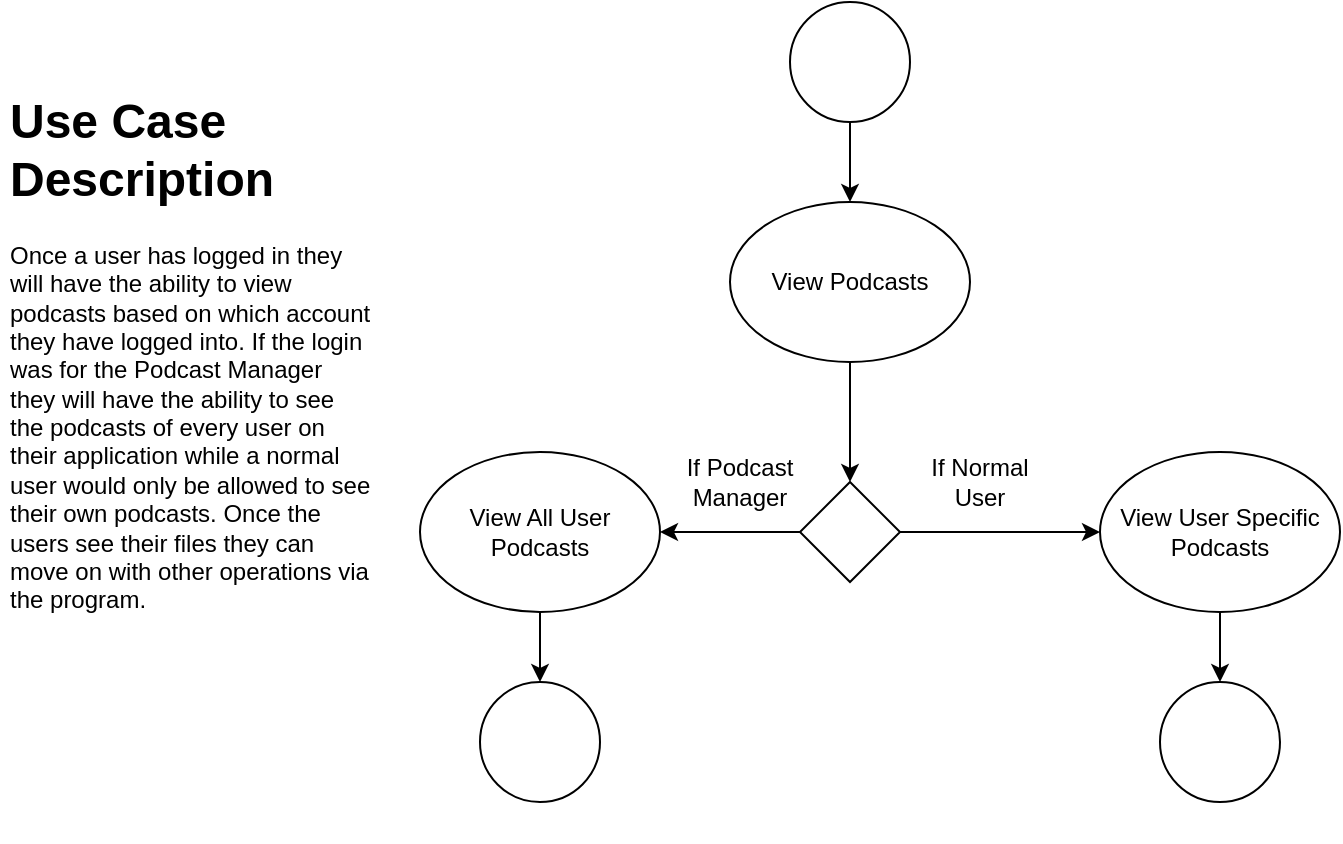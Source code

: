 <mxfile version="21.7.4" type="device">
  <diagram name="Page-1" id="5-9eP00wDvto8B_x-BCT">
    <mxGraphModel dx="910" dy="477" grid="1" gridSize="10" guides="1" tooltips="1" connect="1" arrows="1" fold="1" page="1" pageScale="1" pageWidth="850" pageHeight="1100" math="0" shadow="0">
      <root>
        <mxCell id="0" />
        <mxCell id="1" parent="0" />
        <mxCell id="T_accV0QKfrRkrqxcDgm-3" style="edgeStyle=orthogonalEdgeStyle;rounded=0;orthogonalLoop=1;jettySize=auto;html=1;entryX=0.5;entryY=0;entryDx=0;entryDy=0;" edge="1" parent="1" source="T_accV0QKfrRkrqxcDgm-1" target="T_accV0QKfrRkrqxcDgm-2">
          <mxGeometry relative="1" as="geometry" />
        </mxCell>
        <mxCell id="T_accV0QKfrRkrqxcDgm-1" value="" style="ellipse;whiteSpace=wrap;html=1;aspect=fixed;" vertex="1" parent="1">
          <mxGeometry x="395" y="90" width="60" height="60" as="geometry" />
        </mxCell>
        <mxCell id="T_accV0QKfrRkrqxcDgm-6" style="edgeStyle=orthogonalEdgeStyle;rounded=0;orthogonalLoop=1;jettySize=auto;html=1;entryX=0.5;entryY=0;entryDx=0;entryDy=0;" edge="1" parent="1" source="T_accV0QKfrRkrqxcDgm-2" target="T_accV0QKfrRkrqxcDgm-5">
          <mxGeometry relative="1" as="geometry" />
        </mxCell>
        <mxCell id="T_accV0QKfrRkrqxcDgm-2" value="View Podcasts" style="ellipse;whiteSpace=wrap;html=1;" vertex="1" parent="1">
          <mxGeometry x="365" y="190" width="120" height="80" as="geometry" />
        </mxCell>
        <mxCell id="T_accV0QKfrRkrqxcDgm-9" style="edgeStyle=orthogonalEdgeStyle;rounded=0;orthogonalLoop=1;jettySize=auto;html=1;" edge="1" parent="1" source="T_accV0QKfrRkrqxcDgm-5">
          <mxGeometry relative="1" as="geometry">
            <mxPoint x="550" y="355" as="targetPoint" />
          </mxGeometry>
        </mxCell>
        <mxCell id="T_accV0QKfrRkrqxcDgm-14" style="edgeStyle=orthogonalEdgeStyle;rounded=0;orthogonalLoop=1;jettySize=auto;html=1;entryX=1;entryY=0.5;entryDx=0;entryDy=0;" edge="1" parent="1" source="T_accV0QKfrRkrqxcDgm-5" target="T_accV0QKfrRkrqxcDgm-7">
          <mxGeometry relative="1" as="geometry" />
        </mxCell>
        <mxCell id="T_accV0QKfrRkrqxcDgm-5" value="" style="rhombus;whiteSpace=wrap;html=1;" vertex="1" parent="1">
          <mxGeometry x="400" y="330" width="50" height="50" as="geometry" />
        </mxCell>
        <mxCell id="T_accV0QKfrRkrqxcDgm-21" style="edgeStyle=orthogonalEdgeStyle;rounded=0;orthogonalLoop=1;jettySize=auto;html=1;entryX=0.5;entryY=0;entryDx=0;entryDy=0;" edge="1" parent="1" source="T_accV0QKfrRkrqxcDgm-7" target="T_accV0QKfrRkrqxcDgm-17">
          <mxGeometry relative="1" as="geometry" />
        </mxCell>
        <mxCell id="T_accV0QKfrRkrqxcDgm-7" value="View All User Podcasts" style="ellipse;whiteSpace=wrap;html=1;" vertex="1" parent="1">
          <mxGeometry x="210" y="315" width="120" height="80" as="geometry" />
        </mxCell>
        <mxCell id="T_accV0QKfrRkrqxcDgm-20" style="edgeStyle=orthogonalEdgeStyle;rounded=0;orthogonalLoop=1;jettySize=auto;html=1;entryX=0.5;entryY=0;entryDx=0;entryDy=0;" edge="1" parent="1" source="T_accV0QKfrRkrqxcDgm-10" target="T_accV0QKfrRkrqxcDgm-18">
          <mxGeometry relative="1" as="geometry" />
        </mxCell>
        <mxCell id="T_accV0QKfrRkrqxcDgm-10" value="View User Specific Podcasts" style="ellipse;whiteSpace=wrap;html=1;" vertex="1" parent="1">
          <mxGeometry x="550" y="315" width="120" height="80" as="geometry" />
        </mxCell>
        <mxCell id="T_accV0QKfrRkrqxcDgm-15" value="If Podcast Manager" style="text;html=1;strokeColor=none;fillColor=none;align=center;verticalAlign=middle;whiteSpace=wrap;rounded=0;" vertex="1" parent="1">
          <mxGeometry x="340" y="315" width="60" height="30" as="geometry" />
        </mxCell>
        <mxCell id="T_accV0QKfrRkrqxcDgm-16" value="If Normal User" style="text;html=1;strokeColor=none;fillColor=none;align=center;verticalAlign=middle;whiteSpace=wrap;rounded=0;" vertex="1" parent="1">
          <mxGeometry x="460" y="315" width="60" height="30" as="geometry" />
        </mxCell>
        <mxCell id="T_accV0QKfrRkrqxcDgm-17" value="" style="ellipse;whiteSpace=wrap;html=1;aspect=fixed;" vertex="1" parent="1">
          <mxGeometry x="240" y="430" width="60" height="60" as="geometry" />
        </mxCell>
        <mxCell id="T_accV0QKfrRkrqxcDgm-18" value="" style="ellipse;whiteSpace=wrap;html=1;aspect=fixed;" vertex="1" parent="1">
          <mxGeometry x="580" y="430" width="60" height="60" as="geometry" />
        </mxCell>
        <mxCell id="T_accV0QKfrRkrqxcDgm-23" value="&lt;h1&gt;Use Case Description&lt;/h1&gt;&lt;p&gt;Once a user has logged in they will have the ability to view podcasts based on which account they have logged into. If the login was for the Podcast Manager they will have the ability to see the podcasts of every user on their application while a normal user would only be allowed to see their own podcasts. Once the users see their files they can move on with other operations via the program.&lt;/p&gt;" style="text;html=1;strokeColor=none;fillColor=none;spacing=5;spacingTop=-20;whiteSpace=wrap;overflow=hidden;rounded=0;" vertex="1" parent="1">
          <mxGeometry y="130" width="190" height="380" as="geometry" />
        </mxCell>
      </root>
    </mxGraphModel>
  </diagram>
</mxfile>

